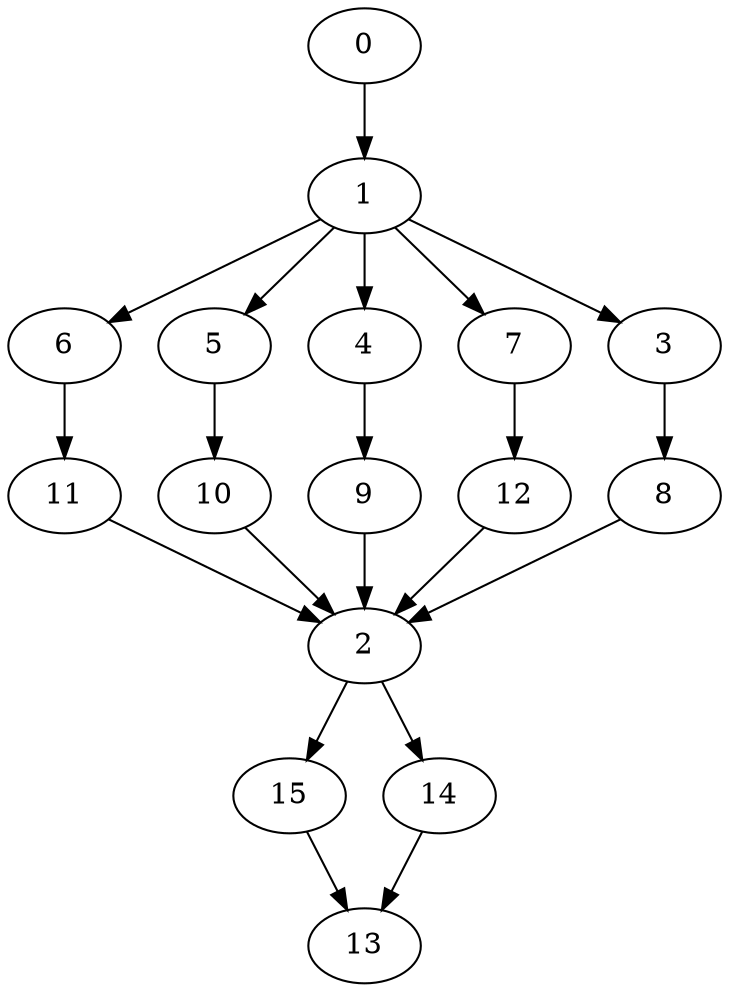 digraph "SeriesParallel-MaxBf-5_Nodes_16_CCR_0.10_WeightType_Random#6_Homogeneous-4" {
0 [Weight=164];
1 [Weight=49];
6 [Weight=164];
5 [Weight=82];
4 [Weight=82];
7 [Weight=33];
12 [Weight=98];
3 [Weight=33];
10 [Weight=65];
9 [Weight=49];
8 [Weight=33];
11 [Weight=33];
2 [Weight=114];
15 [Weight=33];
14 [Weight=33];
13 [Weight=147];
2 -> 15 [Weight=9];
15 -> 13 [Weight=5];
1 -> 4 [Weight=9];
4 -> 9 [Weight=5];
14 -> 13 [Weight=2];
1 -> 6 [Weight=2];
1 -> 3 [Weight=8];
8 -> 2 [Weight=7];
2 -> 14 [Weight=10];
3 -> 8 [Weight=10];
10 -> 2 [Weight=5];
1 -> 7 [Weight=6];
11 -> 2 [Weight=7];
9 -> 2 [Weight=5];
5 -> 10 [Weight=4];
7 -> 12 [Weight=4];
0 -> 1 [Weight=10];
6 -> 11 [Weight=2];
1 -> 5 [Weight=5];
12 -> 2 [Weight=6];
}
